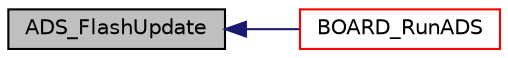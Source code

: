 digraph "ADS_FlashUpdate"
{
  edge [fontname="Helvetica",fontsize="10",labelfontname="Helvetica",labelfontsize="10"];
  node [fontname="Helvetica",fontsize="10",shape=record];
  rankdir="LR";
  Node72 [label="ADS_FlashUpdate",height=0.2,width=0.4,color="black", fillcolor="grey75", style="filled", fontcolor="black"];
  Node72 -> Node73 [dir="back",color="midnightblue",fontsize="10",style="solid",fontname="Helvetica"];
  Node73 [label="BOARD_RunADS",height=0.2,width=0.4,color="red", fillcolor="white", style="filled",URL="$qn_2auto__detection__service_8h.html#a95285f14f6707e326e523c82d926c900",tooltip="The function to register Application Name and initialte ADS. "];
}
